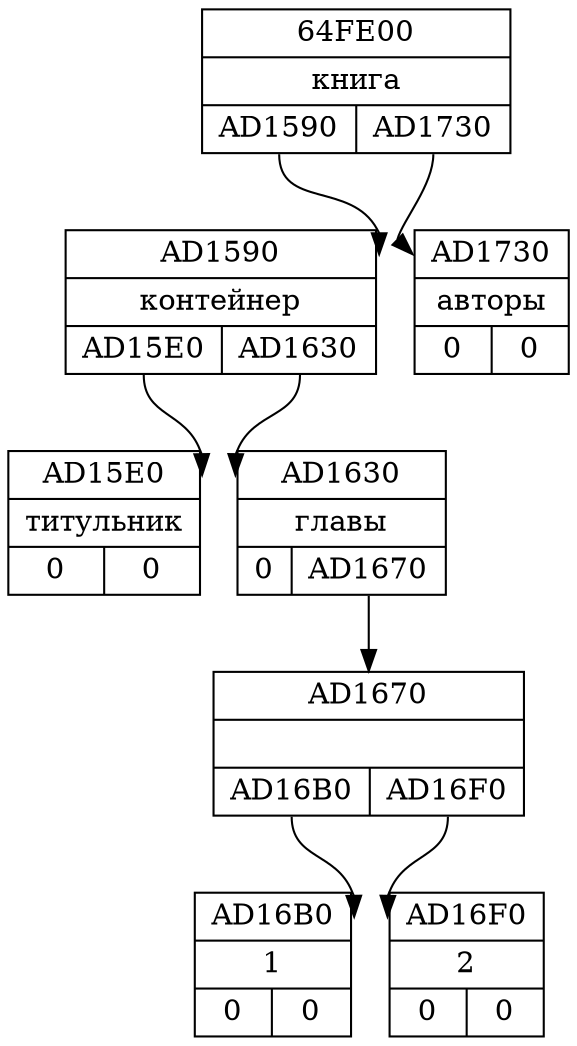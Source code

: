 digraph tree {
	graph [rankdir="UD"];
	node [shape=record];
	struct64FE00 [label="{<ptr> 64FE00 | <data> книга | {<left> AD1590 | <right> AD1730}}"];
	structAD1590 [label="{<ptr> AD1590 | <data> контейнер | {<left> AD15E0 | <right> AD1630}}"];
	structAD15E0 [label="{<ptr> AD15E0 | <data> титульник | {<left> 0 | <right> 0}}"];
	structAD1630 [label="{<ptr> AD1630 | <data> главы | {<left> 0 | <right> AD1670}}"];
	structAD1670 [label="{<ptr> AD1670 | <data>  | {<left> AD16B0 | <right> AD16F0}}"];
	structAD16B0 [label="{<ptr> AD16B0 | <data> 1 | {<left> 0 | <right> 0}}"];
	structAD16F0 [label="{<ptr> AD16F0 | <data> 2 | {<left> 0 | <right> 0}}"];
	structAD1670:left -> structAD16B0:ptr;
	structAD1670:right -> structAD16F0:ptr;
	structAD1630:right -> structAD1670:ptr;
	structAD1590:left -> structAD15E0:ptr;
	structAD1590:right -> structAD1630:ptr;
	structAD1730 [label="{<ptr> AD1730 | <data> авторы | {<left> 0 | <right> 0}}"];
	struct64FE00:left -> structAD1590:ptr;
	struct64FE00:right -> structAD1730:ptr;
}